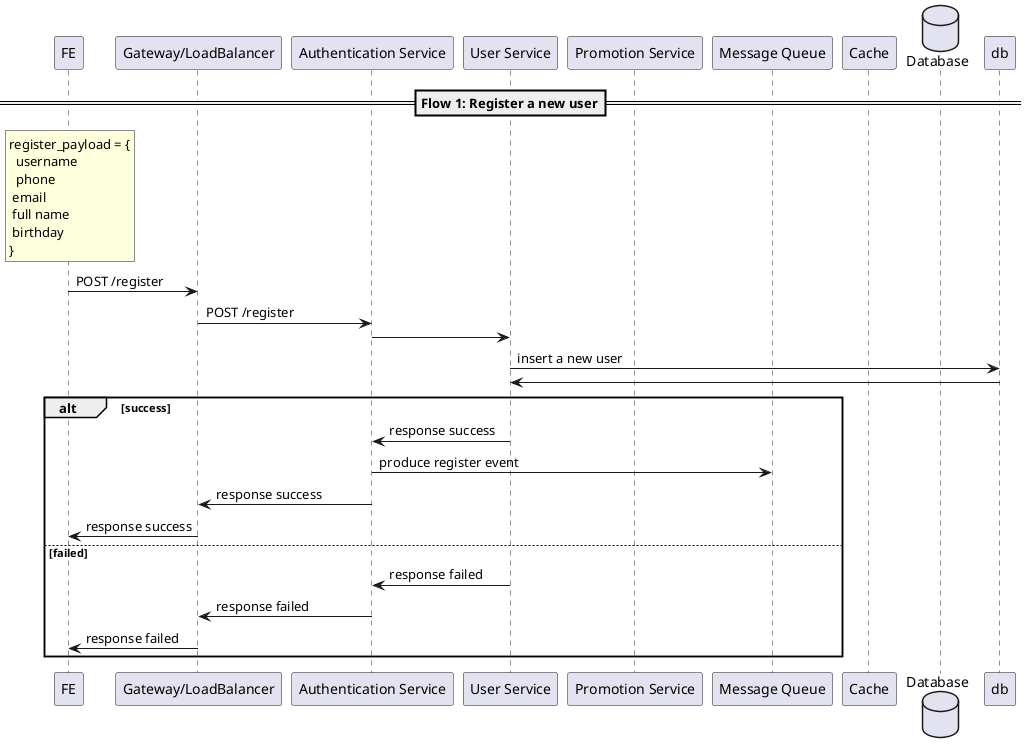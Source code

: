 @startuml

participant FE as fe
participant "Gateway/LoadBalancer" as gw
participant "Authentication Service" as auth
participant "User Service" as user
participant "Promotion Service" as promo
participant "Message Queue" as mq
participant Cache as cache
Database "Database" as wdb


== Flow 1: Register a new user==

rnote over fe
  register_payload = {
    username
    phone
   email
   full name
   birthday
  }
end rnote

fe->gw: POST /register
gw->auth: POST /register
auth->user:
user->db: insert a new user
db->user:

alt success
  user->auth: response success
  auth->mq: produce register event
  auth->gw: response success
  gw->fe: response success
else failed
  user->auth: response failed
  auth->gw: response failed
  gw->fe: response failed
end


@enduml